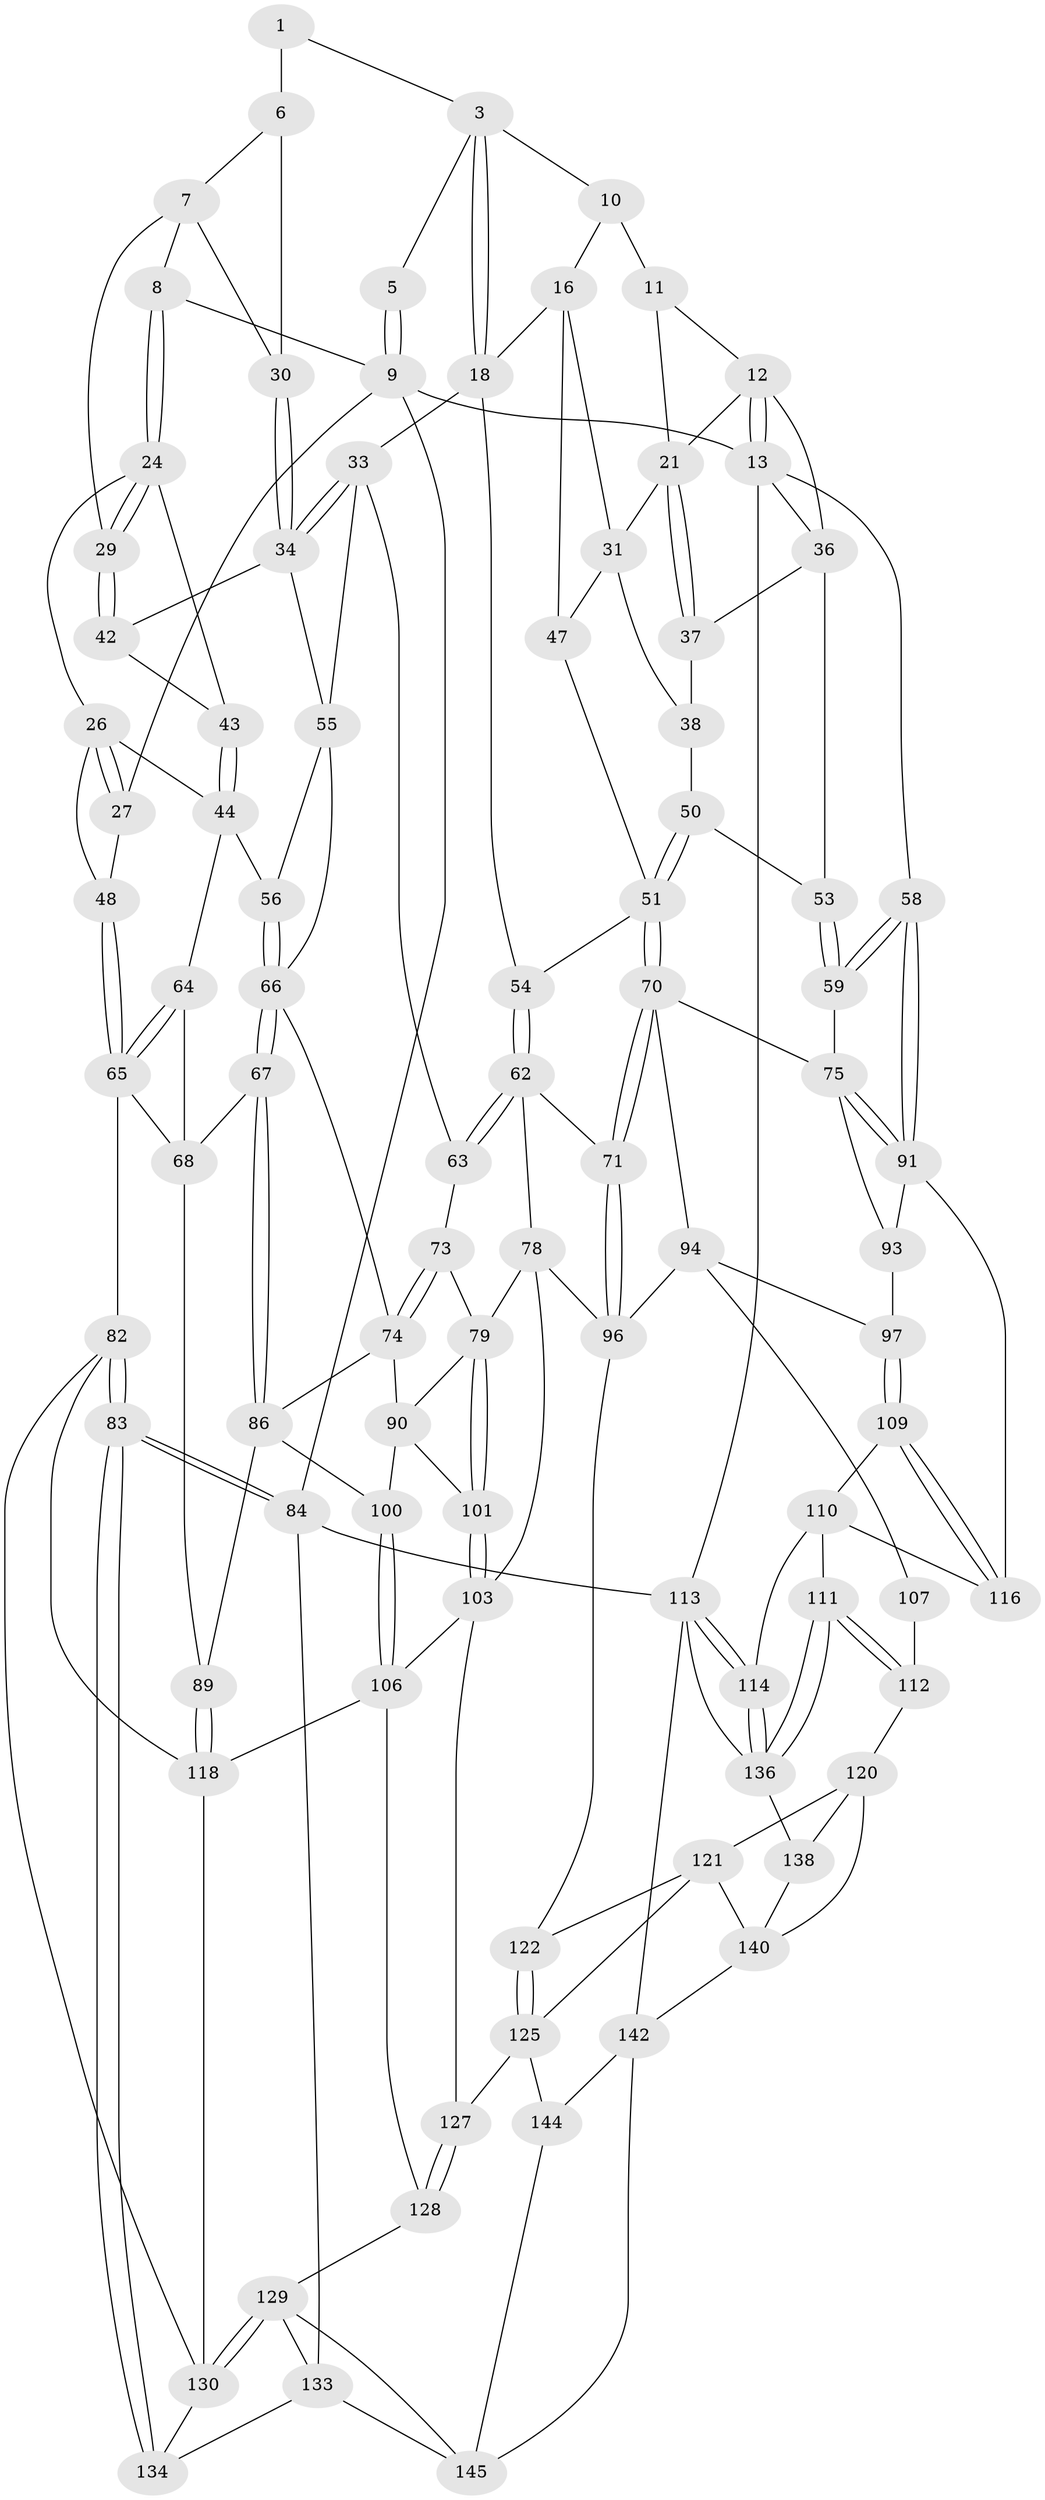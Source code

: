 // original degree distribution, {3: 0.02027027027027027, 5: 0.5608108108108109, 6: 0.20945945945945946, 4: 0.20945945945945946}
// Generated by graph-tools (version 1.1) at 2025/42/03/06/25 10:42:28]
// undirected, 92 vertices, 205 edges
graph export_dot {
graph [start="1"]
  node [color=gray90,style=filled];
  1 [pos="+0.3571429684161709+0",super="+2"];
  3 [pos="+0.4643982795112921+0.10973111208474834",super="+4"];
  5 [pos="+0.30194952378809053+0"];
  6 [pos="+0.32488088109228785+0.05710404512390436",super="+23"];
  7 [pos="+0.2412450190763028+0.040711963769821474",super="+28"];
  8 [pos="+0.16419766519518675+0"];
  9 [pos="+0.13784409171581835+0",super="+14"];
  10 [pos="+0.6214026071218113+0",super="+15"];
  11 [pos="+0.913191740661532+0",super="+19"];
  12 [pos="+1+0",super="+20"];
  13 [pos="+1+0",super="+35"];
  16 [pos="+0.6603145284482531+0.09248050873677027",super="+17"];
  18 [pos="+0.49703670673726214+0.18284518970136673",super="+32"];
  21 [pos="+0.8800098647190822+0.11890236218191272",super="+22"];
  24 [pos="+0.12302440578029944+0.08792106430271504",super="+25"];
  26 [pos="+0.013605370640841236+0.13370986504738686",super="+45"];
  27 [pos="+0+0.07348833519609763"];
  29 [pos="+0.23912380482767623+0.17598142571273384"];
  30 [pos="+0.3015033666369071+0.13915268499954414"];
  31 [pos="+0.7863143350077998+0.15017449114892242",super="+39"];
  33 [pos="+0.4450712489613432+0.24030175554147523",super="+60"];
  34 [pos="+0.4027198264723007+0.2354972838401797",super="+46"];
  36 [pos="+1+0.1890914368955478",super="+40"];
  37 [pos="+0.8809392216126566+0.18875772432469903",super="+41"];
  38 [pos="+0.8143358857855991+0.2407221097794388",super="+49"];
  42 [pos="+0.23356701013271416+0.197240654773711"];
  43 [pos="+0.13183357896210784+0.23797754313258584"];
  44 [pos="+0.106318796848444+0.2788997637342091",super="+57"];
  47 [pos="+0.7385033612347414+0.31462083184426815"];
  48 [pos="+0+0.14084805556113153"];
  50 [pos="+0.8919282882395012+0.34939383068346375"];
  51 [pos="+0.7609632826822771+0.35042725014486187",super="+52"];
  53 [pos="+0.9470009902041387+0.39098749995417625"];
  54 [pos="+0.5892088557329536+0.340376364552072"];
  55 [pos="+0.2716950236257998+0.31529106948515734",super="+61"];
  56 [pos="+0.14942312204230654+0.35363645247090264"];
  58 [pos="+1+0.4395952950219371"];
  59 [pos="+0.9475489777744037+0.39170107284963224"];
  62 [pos="+0.5487669327136426+0.4236834512431092",super="+72"];
  63 [pos="+0.4310291939281861+0.3946520490129768"];
  64 [pos="+0+0.3173058508971388"];
  65 [pos="+0+0.29028250559550167",super="+81"];
  66 [pos="+0.1451613017327603+0.39809292883006686",super="+69"];
  67 [pos="+0.12041463971769083+0.4428895182678938"];
  68 [pos="+0.07389225196757926+0.45217950716288186",super="+87"];
  70 [pos="+0.7599824174140257+0.4161864224018119",super="+77"];
  71 [pos="+0.6693728732967701+0.5462624629661508"];
  73 [pos="+0.42476505696228595+0.41686026010338173"];
  74 [pos="+0.2974983993719078+0.48466712977671506",super="+85"];
  75 [pos="+0.9059518390432195+0.49813300394527477",super="+76"];
  78 [pos="+0.492483140267126+0.5379536007208383",super="+102"];
  79 [pos="+0.48041042555006597+0.5369637939286792",super="+80"];
  82 [pos="+0+0.7589893280254342",super="+124"];
  83 [pos="+0+1"];
  84 [pos="+0+1"];
  86 [pos="+0.18280014230897548+0.5382872310735962",super="+88"];
  89 [pos="+0.11894425459281868+0.6514944239143802"];
  90 [pos="+0.3291457046450477+0.5219872112945421",super="+99"];
  91 [pos="+1+0.5936668275313748",super="+92"];
  93 [pos="+0.9557192200053836+0.6370814648812857"];
  94 [pos="+0.8286698553471394+0.58668549948711",super="+95"];
  96 [pos="+0.6756478380374668+0.5692651137517506",super="+104"];
  97 [pos="+0.9281740143787158+0.6525359992280345",super="+98"];
  100 [pos="+0.3075377648900278+0.6375606780386988"];
  101 [pos="+0.405919667016318+0.6000563532208182"];
  103 [pos="+0.44438850379003786+0.6847758008623048",super="+105"];
  106 [pos="+0.30481661320882153+0.6728374689205296",super="+117"];
  107 [pos="+0.7462455129713244+0.6238020100467256",super="+108"];
  109 [pos="+0.9056854249295639+0.765195325678718"];
  110 [pos="+0.8872769792043739+0.7850305943462156",super="+115"];
  111 [pos="+0.8749756825370929+0.7934239610962041"];
  112 [pos="+0.8251210075166892+0.7794143651319164",super="+119"];
  113 [pos="+1+1",super="+146"];
  114 [pos="+1+1"];
  116 [pos="+1+0.6978718055605504"];
  118 [pos="+0.12041026343193487+0.6614889313086724",super="+123"];
  120 [pos="+0.7365006842008098+0.7911414100754282",super="+139"];
  121 [pos="+0.7048585808904985+0.7850842006393546",super="+135"];
  122 [pos="+0.5634590168386692+0.7128620933556422"];
  125 [pos="+0.5212028431204115+0.8361909195651519",super="+126"];
  127 [pos="+0.39651349855881374+0.8475516103046101"];
  128 [pos="+0.28253052501460496+0.823135290318795"];
  129 [pos="+0.23970851428526946+0.849083132935772",super="+132"];
  130 [pos="+0.11544669888367924+0.7017396359291557",super="+131"];
  133 [pos="+0.20300550728525588+0.8947276086503461",super="+148"];
  134 [pos="+0.05414422854825289+0.8817728397820875"];
  136 [pos="+0.8865214394833006+0.8337799108275621",super="+137"];
  138 [pos="+0.7432184444813369+0.9096762269135993"];
  140 [pos="+0.6042444096208454+0.9084405422283464",super="+141"];
  142 [pos="+0.6549097225515005+1",super="+143"];
  144 [pos="+0.4297130872217739+0.882652778693004"];
  145 [pos="+0.2987252782730836+0.9484927675583464",super="+147"];
  1 -- 6 [weight=2];
  1 -- 3;
  3 -- 18;
  3 -- 18;
  3 -- 10;
  3 -- 5;
  5 -- 9;
  5 -- 9;
  6 -- 7;
  6 -- 30;
  7 -- 8;
  7 -- 29;
  7 -- 30;
  8 -- 9;
  8 -- 24;
  8 -- 24;
  9 -- 27;
  9 -- 84;
  9 -- 13;
  10 -- 11 [weight=2];
  10 -- 16;
  11 -- 12;
  11 -- 21;
  12 -- 13;
  12 -- 13;
  12 -- 21;
  12 -- 36;
  13 -- 113;
  13 -- 58;
  13 -- 36;
  16 -- 31;
  16 -- 18;
  16 -- 47;
  18 -- 33;
  18 -- 54;
  21 -- 37;
  21 -- 37;
  21 -- 31;
  24 -- 29;
  24 -- 29;
  24 -- 26;
  24 -- 43;
  26 -- 27;
  26 -- 27;
  26 -- 48;
  26 -- 44;
  27 -- 48;
  29 -- 42;
  29 -- 42;
  30 -- 34;
  30 -- 34;
  31 -- 47;
  31 -- 38;
  33 -- 34;
  33 -- 34;
  33 -- 63;
  33 -- 55;
  34 -- 42;
  34 -- 55;
  36 -- 53;
  36 -- 37;
  37 -- 38 [weight=2];
  38 -- 50;
  42 -- 43;
  43 -- 44;
  43 -- 44;
  44 -- 56;
  44 -- 64;
  47 -- 51;
  48 -- 65;
  48 -- 65;
  50 -- 51;
  50 -- 51;
  50 -- 53;
  51 -- 70;
  51 -- 70;
  51 -- 54;
  53 -- 59;
  53 -- 59;
  54 -- 62;
  54 -- 62;
  55 -- 56;
  55 -- 66;
  56 -- 66;
  56 -- 66;
  58 -- 59;
  58 -- 59;
  58 -- 91;
  58 -- 91;
  59 -- 75;
  62 -- 63;
  62 -- 63;
  62 -- 78;
  62 -- 71;
  63 -- 73;
  64 -- 65;
  64 -- 65;
  64 -- 68;
  65 -- 82;
  65 -- 68;
  66 -- 67;
  66 -- 67;
  66 -- 74;
  67 -- 68;
  67 -- 86;
  67 -- 86;
  68 -- 89;
  70 -- 71;
  70 -- 71;
  70 -- 94;
  70 -- 75;
  71 -- 96;
  71 -- 96;
  73 -- 74;
  73 -- 74;
  73 -- 79;
  74 -- 90;
  74 -- 86;
  75 -- 91;
  75 -- 91;
  75 -- 93;
  78 -- 79;
  78 -- 103;
  78 -- 96;
  79 -- 101;
  79 -- 101;
  79 -- 90;
  82 -- 83;
  82 -- 83;
  82 -- 118;
  82 -- 130;
  83 -- 84;
  83 -- 84;
  83 -- 134;
  83 -- 134;
  84 -- 113;
  84 -- 133;
  86 -- 89;
  86 -- 100;
  89 -- 118;
  89 -- 118;
  90 -- 100;
  90 -- 101;
  91 -- 116;
  91 -- 93;
  93 -- 97;
  94 -- 97;
  94 -- 96;
  94 -- 107;
  96 -- 122;
  97 -- 109;
  97 -- 109;
  100 -- 106;
  100 -- 106;
  101 -- 103;
  101 -- 103;
  103 -- 106;
  103 -- 127;
  106 -- 128;
  106 -- 118;
  107 -- 112 [weight=2];
  109 -- 110;
  109 -- 116;
  109 -- 116;
  110 -- 111;
  110 -- 114;
  110 -- 116;
  111 -- 112;
  111 -- 112;
  111 -- 136;
  111 -- 136;
  112 -- 120;
  113 -- 114;
  113 -- 114;
  113 -- 142;
  113 -- 136;
  114 -- 136;
  114 -- 136;
  118 -- 130;
  120 -- 121;
  120 -- 138;
  120 -- 140;
  121 -- 122;
  121 -- 140;
  121 -- 125;
  122 -- 125;
  122 -- 125;
  125 -- 144;
  125 -- 127;
  127 -- 128;
  127 -- 128;
  128 -- 129;
  129 -- 130;
  129 -- 130;
  129 -- 145;
  129 -- 133;
  130 -- 134;
  133 -- 134;
  133 -- 145;
  136 -- 138;
  138 -- 140;
  140 -- 142;
  142 -- 144;
  142 -- 145;
  144 -- 145;
}
